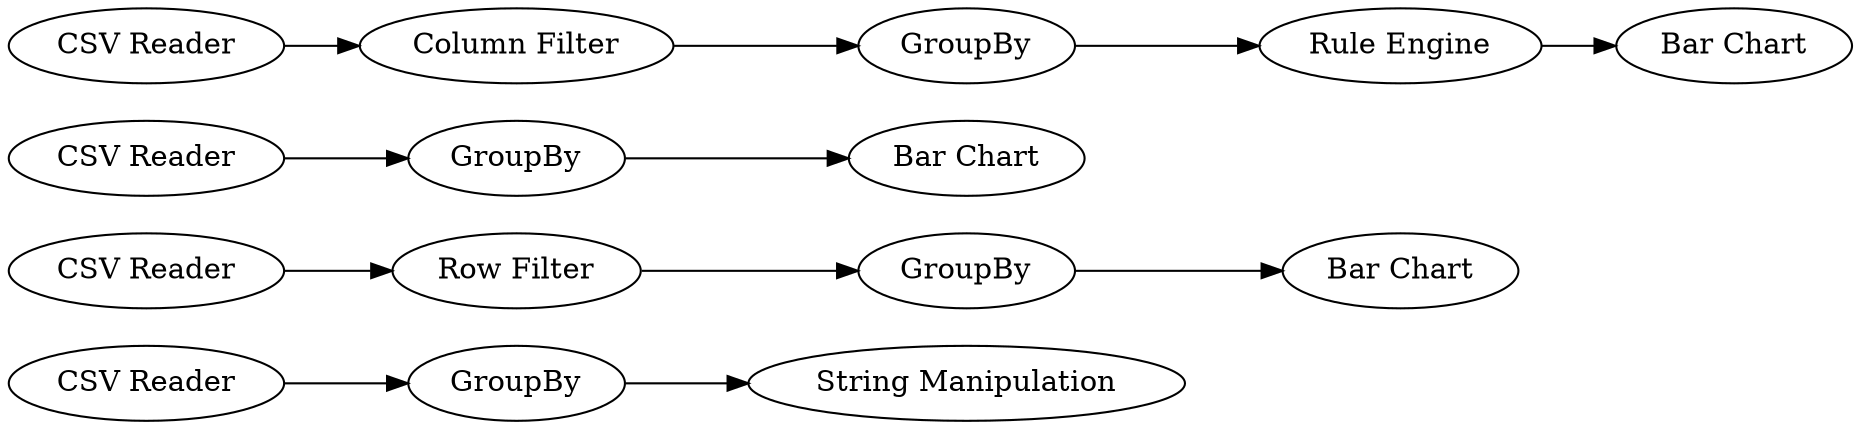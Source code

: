 digraph {
	4 -> 7
	5 -> 8
	7 -> 16
	1 -> 5
	2 -> 9
	6 -> 10
	8 -> 14
	9 -> 15
	10 -> 11
	11 -> 13
	3 -> 6
	5 [label="Row Filter"]
	16 [label="String Manipulation"]
	13 [label="Bar Chart"]
	1 [label="CSV Reader"]
	7 [label=GroupBy]
	9 [label=GroupBy]
	11 [label="Rule Engine"]
	4 [label="CSV Reader"]
	6 [label="Column Filter"]
	8 [label=GroupBy]
	15 [label="Bar Chart"]
	14 [label="Bar Chart"]
	3 [label="CSV Reader"]
	2 [label="CSV Reader"]
	10 [label=GroupBy]
	rankdir=LR
}
